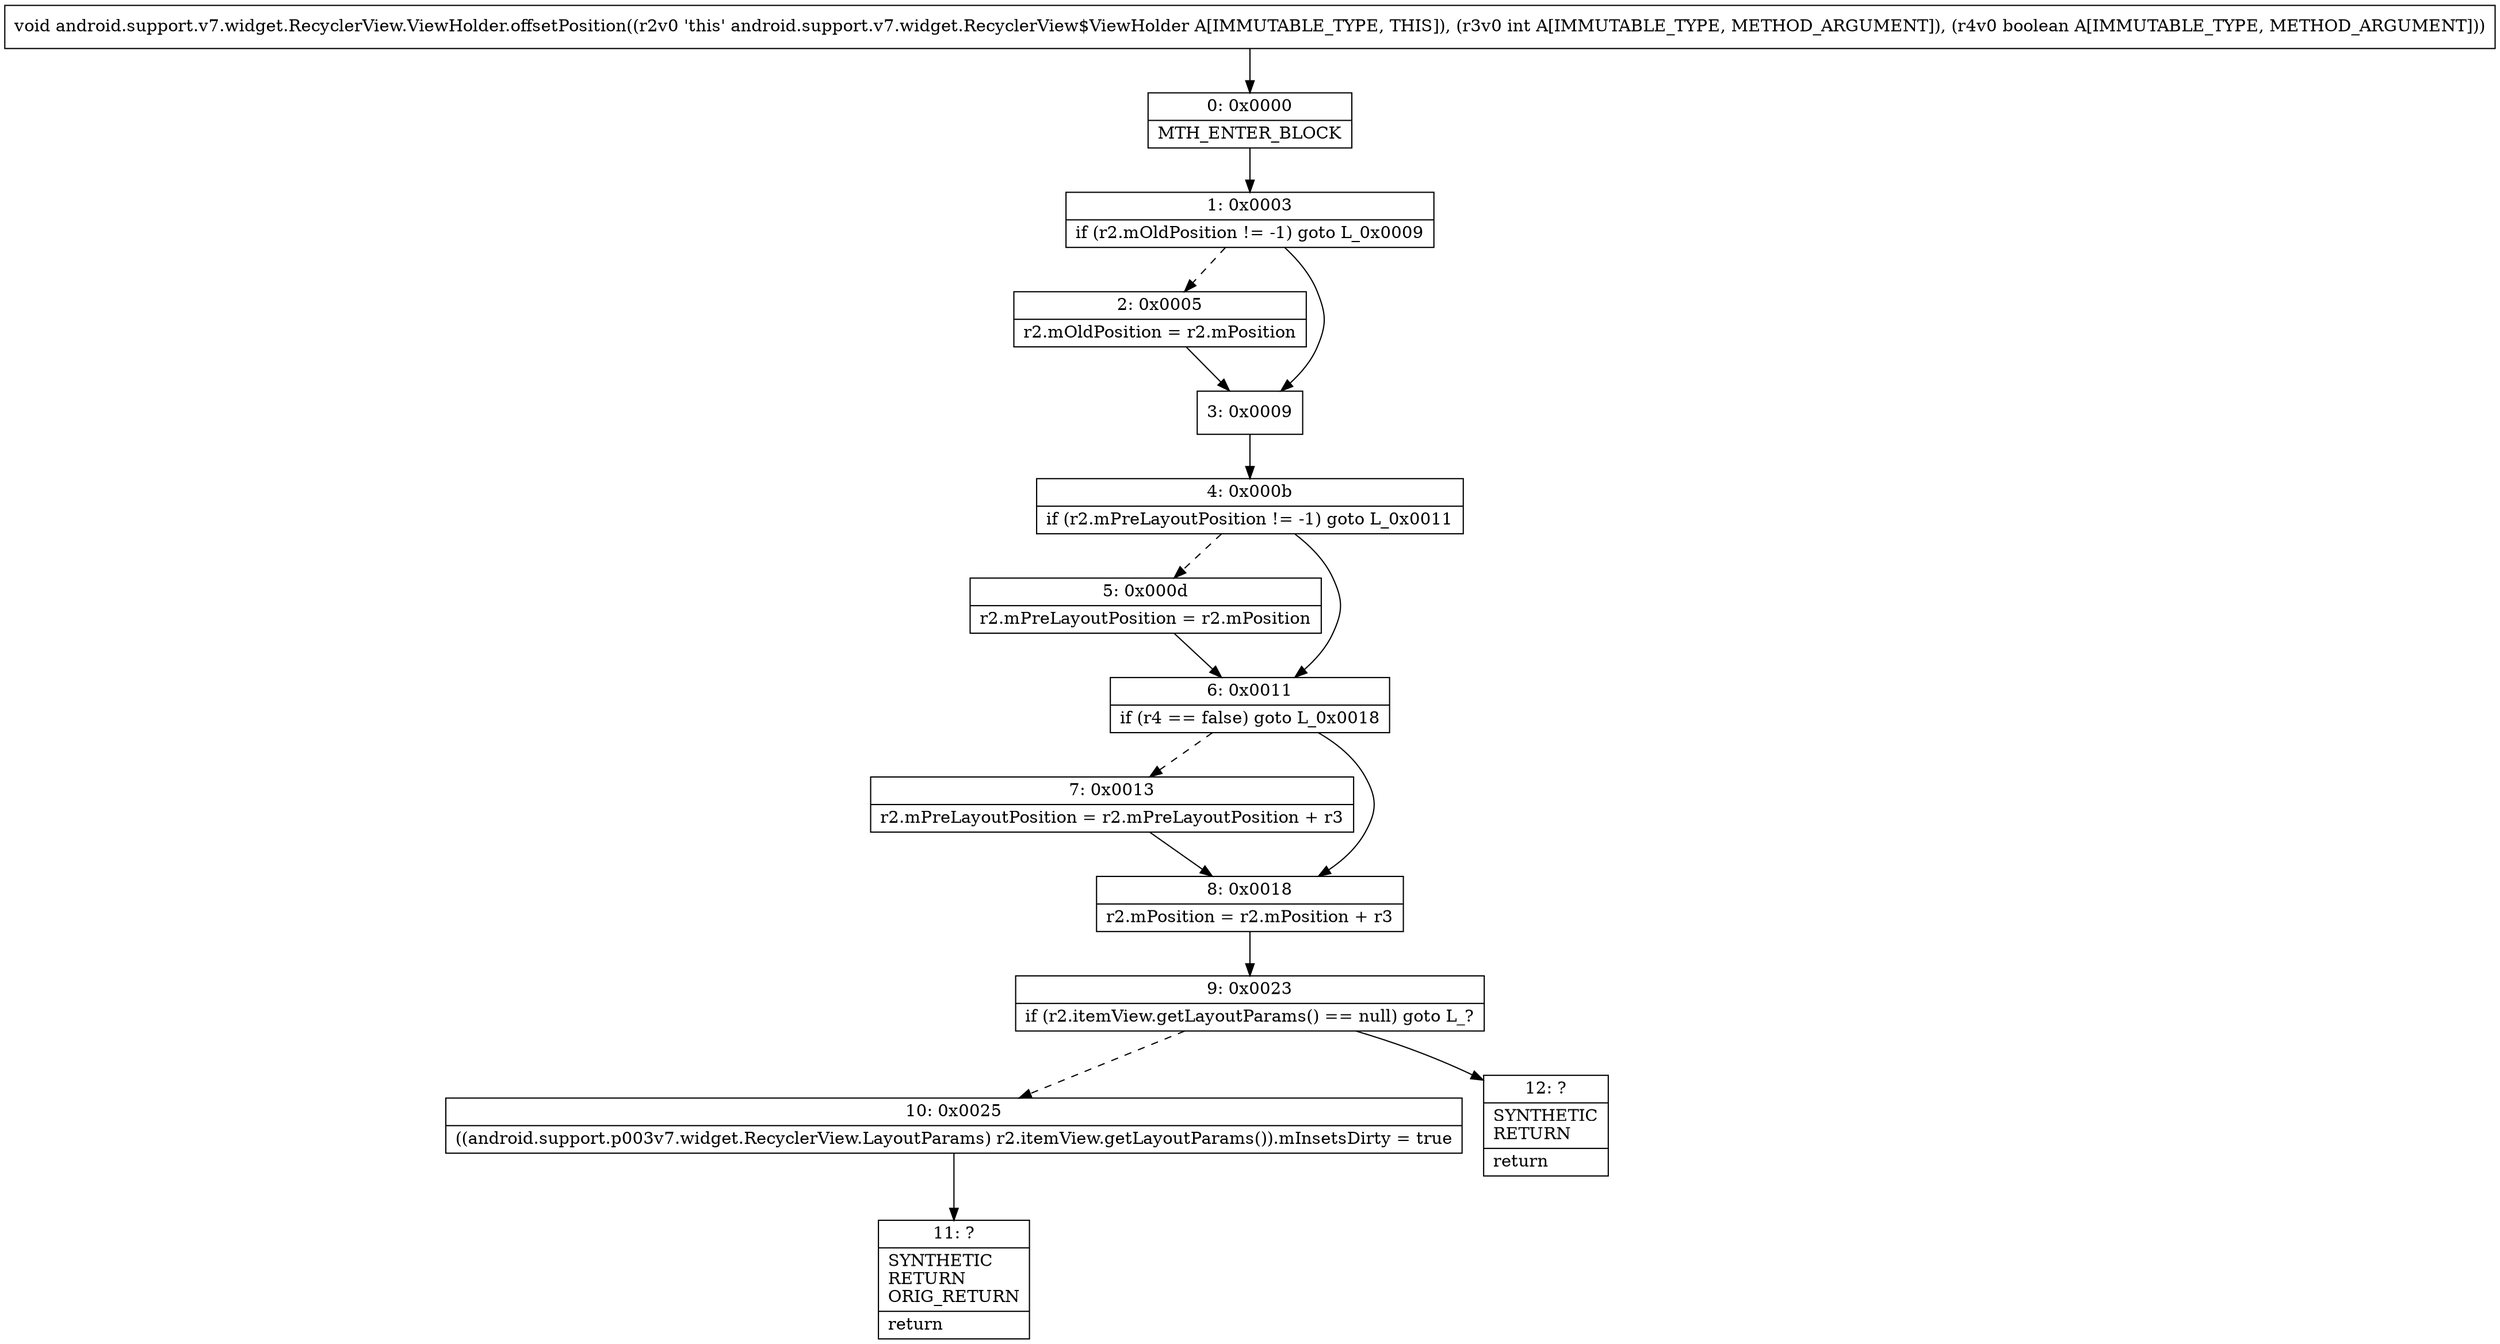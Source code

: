 digraph "CFG forandroid.support.v7.widget.RecyclerView.ViewHolder.offsetPosition(IZ)V" {
Node_0 [shape=record,label="{0\:\ 0x0000|MTH_ENTER_BLOCK\l}"];
Node_1 [shape=record,label="{1\:\ 0x0003|if (r2.mOldPosition != \-1) goto L_0x0009\l}"];
Node_2 [shape=record,label="{2\:\ 0x0005|r2.mOldPosition = r2.mPosition\l}"];
Node_3 [shape=record,label="{3\:\ 0x0009}"];
Node_4 [shape=record,label="{4\:\ 0x000b|if (r2.mPreLayoutPosition != \-1) goto L_0x0011\l}"];
Node_5 [shape=record,label="{5\:\ 0x000d|r2.mPreLayoutPosition = r2.mPosition\l}"];
Node_6 [shape=record,label="{6\:\ 0x0011|if (r4 == false) goto L_0x0018\l}"];
Node_7 [shape=record,label="{7\:\ 0x0013|r2.mPreLayoutPosition = r2.mPreLayoutPosition + r3\l}"];
Node_8 [shape=record,label="{8\:\ 0x0018|r2.mPosition = r2.mPosition + r3\l}"];
Node_9 [shape=record,label="{9\:\ 0x0023|if (r2.itemView.getLayoutParams() == null) goto L_?\l}"];
Node_10 [shape=record,label="{10\:\ 0x0025|((android.support.p003v7.widget.RecyclerView.LayoutParams) r2.itemView.getLayoutParams()).mInsetsDirty = true\l}"];
Node_11 [shape=record,label="{11\:\ ?|SYNTHETIC\lRETURN\lORIG_RETURN\l|return\l}"];
Node_12 [shape=record,label="{12\:\ ?|SYNTHETIC\lRETURN\l|return\l}"];
MethodNode[shape=record,label="{void android.support.v7.widget.RecyclerView.ViewHolder.offsetPosition((r2v0 'this' android.support.v7.widget.RecyclerView$ViewHolder A[IMMUTABLE_TYPE, THIS]), (r3v0 int A[IMMUTABLE_TYPE, METHOD_ARGUMENT]), (r4v0 boolean A[IMMUTABLE_TYPE, METHOD_ARGUMENT])) }"];
MethodNode -> Node_0;
Node_0 -> Node_1;
Node_1 -> Node_2[style=dashed];
Node_1 -> Node_3;
Node_2 -> Node_3;
Node_3 -> Node_4;
Node_4 -> Node_5[style=dashed];
Node_4 -> Node_6;
Node_5 -> Node_6;
Node_6 -> Node_7[style=dashed];
Node_6 -> Node_8;
Node_7 -> Node_8;
Node_8 -> Node_9;
Node_9 -> Node_10[style=dashed];
Node_9 -> Node_12;
Node_10 -> Node_11;
}

